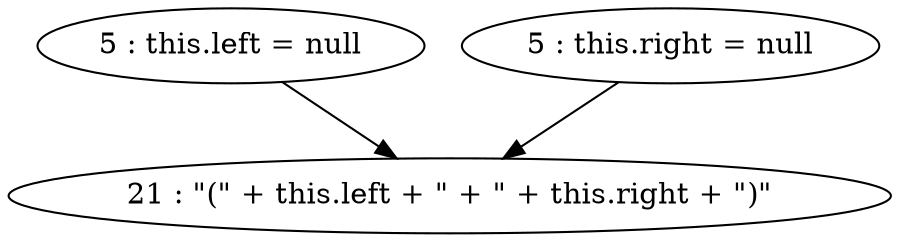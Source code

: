 digraph G {
"5 : this.left = null"
"5 : this.left = null" -> "21 : \"(\" + this.left + \" + \" + this.right + \")\""
"5 : this.right = null"
"5 : this.right = null" -> "21 : \"(\" + this.left + \" + \" + this.right + \")\""
"21 : \"(\" + this.left + \" + \" + this.right + \")\""
}